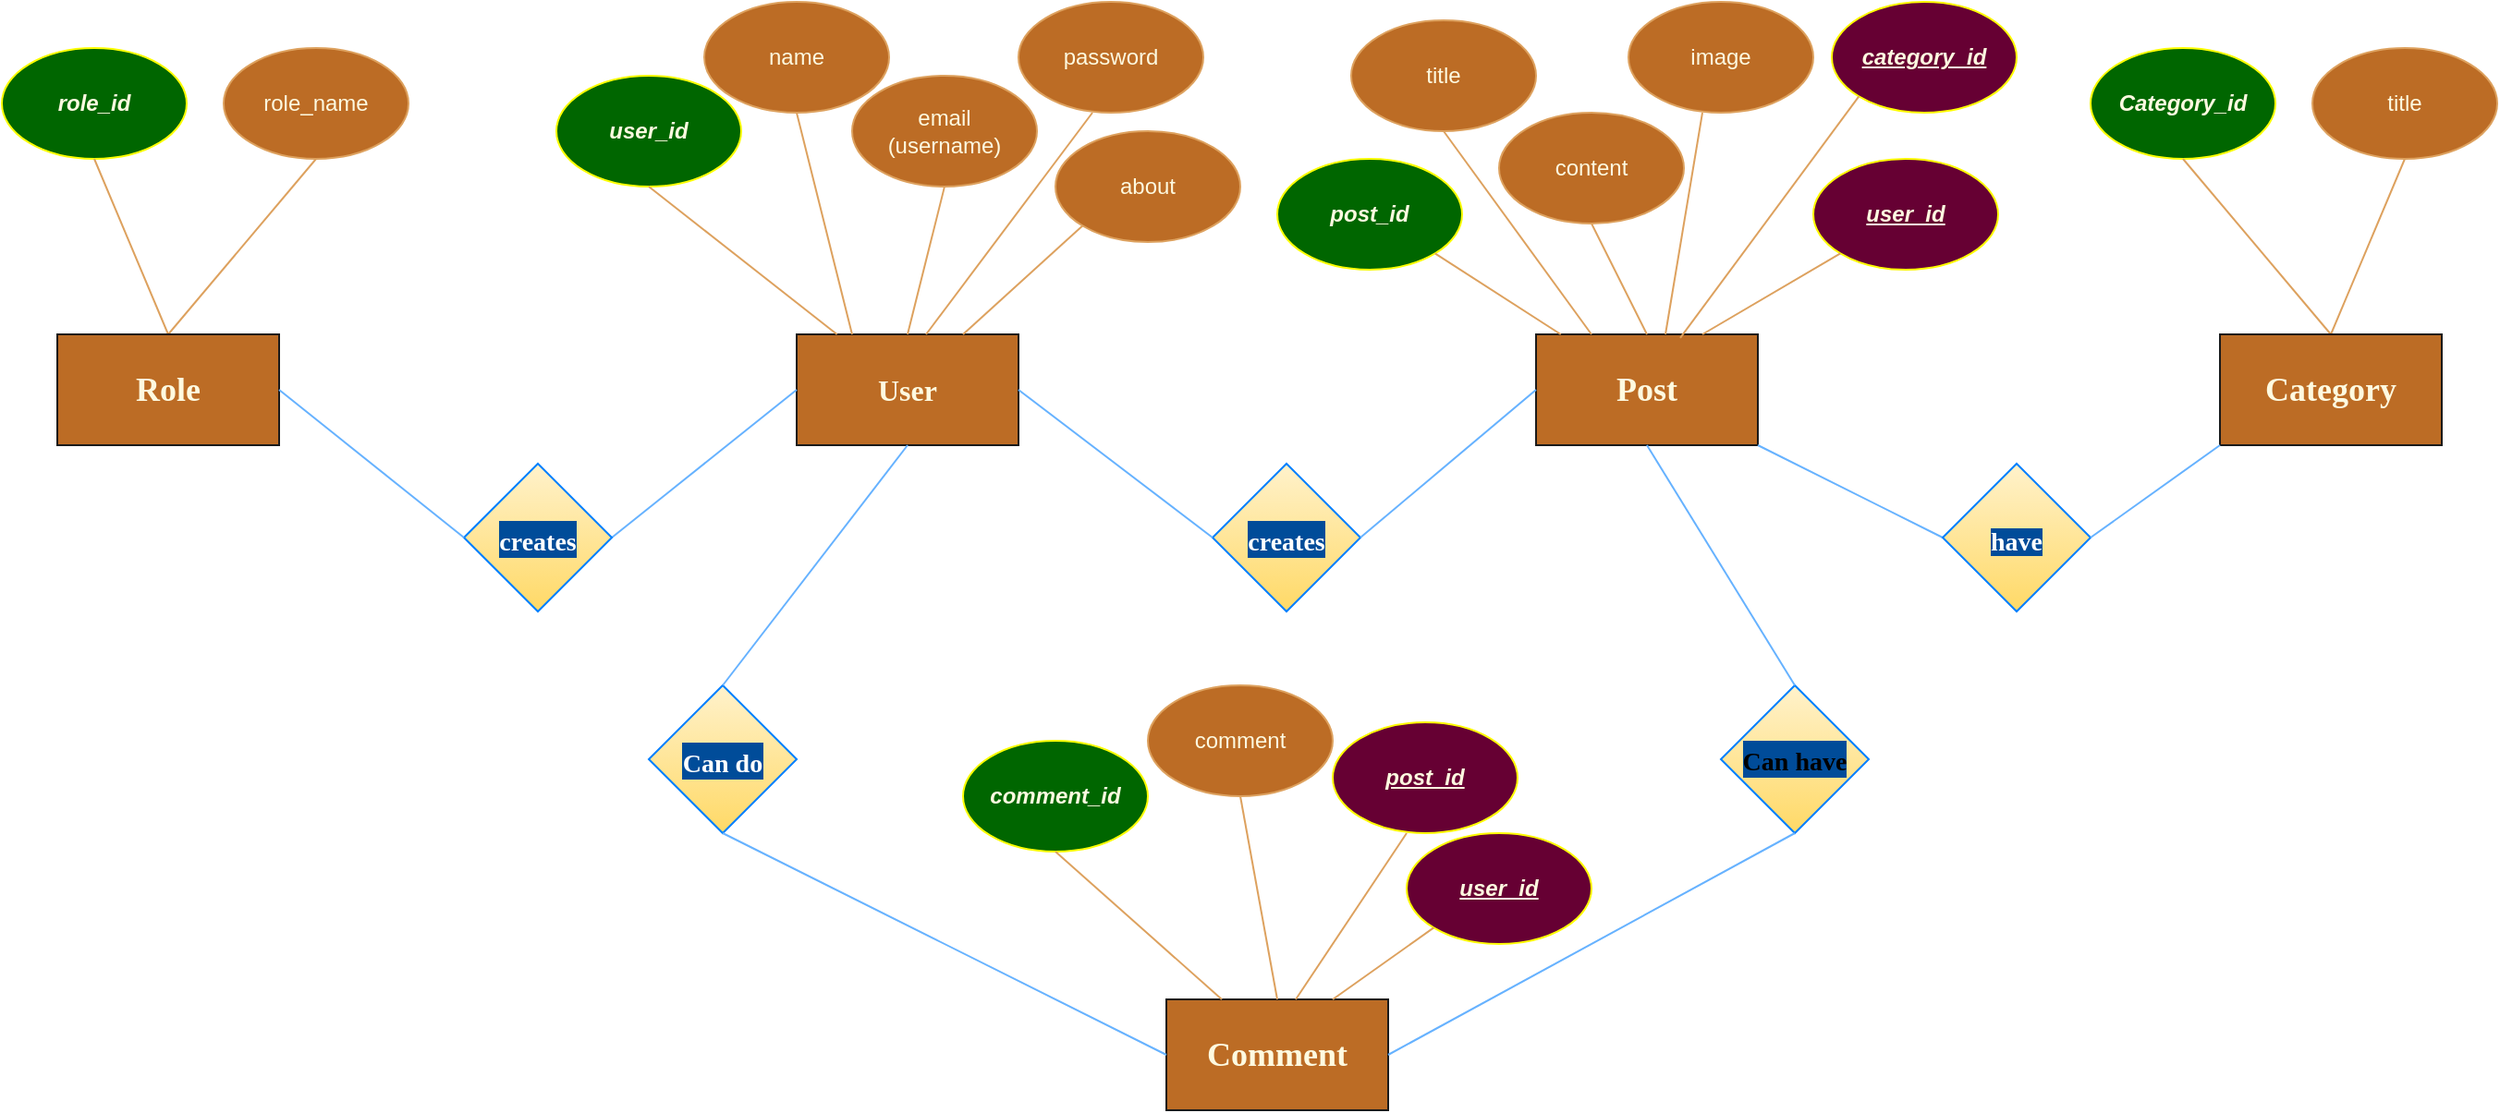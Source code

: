 <mxfile version="20.8.3" type="github">
  <diagram id="ZXvqH0MlAdmIT3FwRpjf" name="Page-1">
    <mxGraphModel dx="1908" dy="566" grid="1" gridSize="10" guides="1" tooltips="1" connect="1" arrows="1" fold="1" page="1" pageScale="1" pageWidth="850" pageHeight="1100" math="0" shadow="0">
      <root>
        <mxCell id="0" />
        <mxCell id="1" parent="0" />
        <mxCell id="DmoJbmKdrY1FPeq_1Mu5-1" value="&lt;i&gt;&lt;b&gt;user_id&lt;/b&gt;&lt;/i&gt;" style="ellipse;whiteSpace=wrap;html=1;labelBackgroundColor=none;fillColor=#006600;strokeColor=#FFFF00;fontColor=#FEFAE0;" vertex="1" parent="1">
          <mxGeometry x="30" y="70" width="100" height="60" as="geometry" />
        </mxCell>
        <mxCell id="DmoJbmKdrY1FPeq_1Mu5-2" value="&lt;h2&gt;&lt;font size=&quot;3&quot;&gt;&lt;font face=&quot;Times New Roman&quot;&gt;User&lt;/font&gt;&lt;/font&gt;&lt;br&gt;&lt;/h2&gt;" style="rounded=0;whiteSpace=wrap;html=1;labelBackgroundColor=none;fillColor=#BC6C25;strokeColor=#1A1A1A;fontColor=#FEFAE0;align=center;" vertex="1" parent="1">
          <mxGeometry x="160" y="210" width="120" height="60" as="geometry" />
        </mxCell>
        <mxCell id="DmoJbmKdrY1FPeq_1Mu5-3" value="" style="endArrow=none;html=1;rounded=0;strokeColor=#DDA15E;fontColor=#FEFAE0;fillColor=#BC6C25;entryX=0.5;entryY=1;entryDx=0;entryDy=0;" edge="1" parent="1" source="DmoJbmKdrY1FPeq_1Mu5-2" target="DmoJbmKdrY1FPeq_1Mu5-1">
          <mxGeometry width="50" height="50" relative="1" as="geometry">
            <mxPoint x="400" y="320" as="sourcePoint" />
            <mxPoint x="450" y="270" as="targetPoint" />
          </mxGeometry>
        </mxCell>
        <mxCell id="DmoJbmKdrY1FPeq_1Mu5-4" value="name" style="ellipse;whiteSpace=wrap;html=1;labelBackgroundColor=none;fillColor=#BC6C25;strokeColor=#DDA15E;fontColor=#FEFAE0;" vertex="1" parent="1">
          <mxGeometry x="110" y="30" width="100" height="60" as="geometry" />
        </mxCell>
        <mxCell id="DmoJbmKdrY1FPeq_1Mu5-5" value="" style="endArrow=none;html=1;rounded=0;strokeColor=#DDA15E;fontColor=#FEFAE0;fillColor=#BC6C25;entryX=0.5;entryY=1;entryDx=0;entryDy=0;exitX=0.25;exitY=0;exitDx=0;exitDy=0;" edge="1" target="DmoJbmKdrY1FPeq_1Mu5-4" parent="1" source="DmoJbmKdrY1FPeq_1Mu5-2">
          <mxGeometry width="50" height="50" relative="1" as="geometry">
            <mxPoint x="301.818" y="190" as="sourcePoint" />
            <mxPoint x="570" y="250" as="targetPoint" />
          </mxGeometry>
        </mxCell>
        <mxCell id="DmoJbmKdrY1FPeq_1Mu5-6" value="password" style="ellipse;whiteSpace=wrap;html=1;labelBackgroundColor=none;fillColor=#BC6C25;strokeColor=#DDA15E;fontColor=#FEFAE0;" vertex="1" parent="1">
          <mxGeometry x="280" y="30" width="100" height="60" as="geometry" />
        </mxCell>
        <mxCell id="DmoJbmKdrY1FPeq_1Mu5-7" value="" style="endArrow=none;html=1;rounded=0;strokeColor=#DDA15E;fontColor=#FEFAE0;fillColor=#BC6C25;entryX=0.4;entryY=1;entryDx=0;entryDy=0;entryPerimeter=0;" edge="1" target="DmoJbmKdrY1FPeq_1Mu5-6" parent="1">
          <mxGeometry width="50" height="50" relative="1" as="geometry">
            <mxPoint x="230" y="210" as="sourcePoint" />
            <mxPoint x="740" y="250" as="targetPoint" />
          </mxGeometry>
        </mxCell>
        <mxCell id="DmoJbmKdrY1FPeq_1Mu5-8" value="&lt;div&gt;email &lt;br&gt;&lt;/div&gt;&lt;div&gt;(username)&lt;/div&gt;" style="ellipse;whiteSpace=wrap;html=1;labelBackgroundColor=none;fillColor=#BC6C25;strokeColor=#DDA15E;fontColor=#FEFAE0;" vertex="1" parent="1">
          <mxGeometry x="190" y="70" width="100" height="60" as="geometry" />
        </mxCell>
        <mxCell id="DmoJbmKdrY1FPeq_1Mu5-9" value="" style="endArrow=none;html=1;rounded=0;strokeColor=#DDA15E;fontColor=#FEFAE0;fillColor=#BC6C25;entryX=0.5;entryY=1;entryDx=0;entryDy=0;exitX=0.5;exitY=0;exitDx=0;exitDy=0;" edge="1" target="DmoJbmKdrY1FPeq_1Mu5-8" parent="1" source="DmoJbmKdrY1FPeq_1Mu5-2">
          <mxGeometry width="50" height="50" relative="1" as="geometry">
            <mxPoint x="250" y="210" as="sourcePoint" />
            <mxPoint x="640" y="290" as="targetPoint" />
          </mxGeometry>
        </mxCell>
        <mxCell id="DmoJbmKdrY1FPeq_1Mu5-10" value="about" style="ellipse;whiteSpace=wrap;html=1;labelBackgroundColor=none;fillColor=#BC6C25;strokeColor=#DDA15E;fontColor=#FEFAE0;" vertex="1" parent="1">
          <mxGeometry x="300" y="100" width="100" height="60" as="geometry" />
        </mxCell>
        <mxCell id="DmoJbmKdrY1FPeq_1Mu5-11" value="" style="endArrow=none;html=1;rounded=0;strokeColor=#DDA15E;fontColor=#FEFAE0;fillColor=#BC6C25;exitX=0.75;exitY=0;exitDx=0;exitDy=0;entryX=0;entryY=1;entryDx=0;entryDy=0;" edge="1" target="DmoJbmKdrY1FPeq_1Mu5-10" parent="1" source="DmoJbmKdrY1FPeq_1Mu5-2">
          <mxGeometry width="50" height="50" relative="1" as="geometry">
            <mxPoint x="460" y="240" as="sourcePoint" />
            <mxPoint x="320" y="150" as="targetPoint" />
          </mxGeometry>
        </mxCell>
        <mxCell id="DmoJbmKdrY1FPeq_1Mu5-12" value="&lt;i&gt;&lt;b&gt;post_id&lt;/b&gt;&lt;/i&gt;" style="ellipse;whiteSpace=wrap;html=1;labelBackgroundColor=none;fillColor=#006600;strokeColor=#FFFF00;fontColor=#FEFAE0;" vertex="1" parent="1">
          <mxGeometry x="420" y="115" width="100" height="60" as="geometry" />
        </mxCell>
        <mxCell id="DmoJbmKdrY1FPeq_1Mu5-13" value="&lt;h2&gt;&lt;font face=&quot;Times New Roman&quot;&gt;Post&lt;/font&gt;&lt;br&gt;&lt;/h2&gt;" style="rounded=0;whiteSpace=wrap;html=1;labelBackgroundColor=none;fillColor=#BC6C25;strokeColor=#1A1A1A;fontColor=#FEFAE0;align=center;" vertex="1" parent="1">
          <mxGeometry x="560" y="210" width="120" height="60" as="geometry" />
        </mxCell>
        <mxCell id="DmoJbmKdrY1FPeq_1Mu5-14" value="" style="endArrow=none;html=1;rounded=0;strokeColor=#DDA15E;fontColor=#FEFAE0;fillColor=#BC6C25;entryX=1;entryY=1;entryDx=0;entryDy=0;" edge="1" source="DmoJbmKdrY1FPeq_1Mu5-13" target="DmoJbmKdrY1FPeq_1Mu5-12" parent="1">
          <mxGeometry width="50" height="50" relative="1" as="geometry">
            <mxPoint x="800" y="320" as="sourcePoint" />
            <mxPoint x="480" y="130" as="targetPoint" />
          </mxGeometry>
        </mxCell>
        <mxCell id="DmoJbmKdrY1FPeq_1Mu5-15" value="title" style="ellipse;whiteSpace=wrap;html=1;labelBackgroundColor=none;fillColor=#BC6C25;strokeColor=#DDA15E;fontColor=#FEFAE0;" vertex="1" parent="1">
          <mxGeometry x="460" y="40" width="100" height="60" as="geometry" />
        </mxCell>
        <mxCell id="DmoJbmKdrY1FPeq_1Mu5-16" value="" style="endArrow=none;html=1;rounded=0;strokeColor=#DDA15E;fontColor=#FEFAE0;fillColor=#BC6C25;entryX=0.5;entryY=1;entryDx=0;entryDy=0;exitX=0.25;exitY=0;exitDx=0;exitDy=0;" edge="1" source="DmoJbmKdrY1FPeq_1Mu5-13" target="DmoJbmKdrY1FPeq_1Mu5-15" parent="1">
          <mxGeometry width="50" height="50" relative="1" as="geometry">
            <mxPoint x="701.818" y="190" as="sourcePoint" />
            <mxPoint x="970" y="250" as="targetPoint" />
          </mxGeometry>
        </mxCell>
        <mxCell id="DmoJbmKdrY1FPeq_1Mu5-17" value="image" style="ellipse;whiteSpace=wrap;html=1;labelBackgroundColor=none;fillColor=#BC6C25;strokeColor=#DDA15E;fontColor=#FEFAE0;" vertex="1" parent="1">
          <mxGeometry x="610" y="30" width="100" height="60" as="geometry" />
        </mxCell>
        <mxCell id="DmoJbmKdrY1FPeq_1Mu5-18" value="" style="endArrow=none;html=1;rounded=0;strokeColor=#DDA15E;fontColor=#FEFAE0;fillColor=#BC6C25;entryX=0.4;entryY=1;entryDx=0;entryDy=0;entryPerimeter=0;" edge="1" target="DmoJbmKdrY1FPeq_1Mu5-17" parent="1">
          <mxGeometry width="50" height="50" relative="1" as="geometry">
            <mxPoint x="630" y="210" as="sourcePoint" />
            <mxPoint x="1140" y="250" as="targetPoint" />
          </mxGeometry>
        </mxCell>
        <mxCell id="DmoJbmKdrY1FPeq_1Mu5-19" value="content" style="ellipse;whiteSpace=wrap;html=1;labelBackgroundColor=none;fillColor=#BC6C25;strokeColor=#DDA15E;fontColor=#FEFAE0;" vertex="1" parent="1">
          <mxGeometry x="540" y="90" width="100" height="60" as="geometry" />
        </mxCell>
        <mxCell id="DmoJbmKdrY1FPeq_1Mu5-20" value="" style="endArrow=none;html=1;rounded=0;strokeColor=#DDA15E;fontColor=#FEFAE0;fillColor=#BC6C25;entryX=0.5;entryY=1;entryDx=0;entryDy=0;exitX=0.5;exitY=0;exitDx=0;exitDy=0;" edge="1" source="DmoJbmKdrY1FPeq_1Mu5-13" target="DmoJbmKdrY1FPeq_1Mu5-19" parent="1">
          <mxGeometry width="50" height="50" relative="1" as="geometry">
            <mxPoint x="650" y="210" as="sourcePoint" />
            <mxPoint x="1040" y="290" as="targetPoint" />
          </mxGeometry>
        </mxCell>
        <mxCell id="DmoJbmKdrY1FPeq_1Mu5-21" value="&lt;u&gt;&lt;i&gt;&lt;b&gt;user_id&lt;/b&gt;&lt;/i&gt;&lt;/u&gt;" style="ellipse;whiteSpace=wrap;html=1;labelBackgroundColor=none;fillColor=#660033;strokeColor=#FFFF00;fontColor=#FEFAE0;" vertex="1" parent="1">
          <mxGeometry x="710" y="115" width="100" height="60" as="geometry" />
        </mxCell>
        <mxCell id="DmoJbmKdrY1FPeq_1Mu5-22" value="" style="endArrow=none;html=1;rounded=0;strokeColor=#DDA15E;fontColor=#FEFAE0;fillColor=#BC6C25;exitX=0.75;exitY=0;exitDx=0;exitDy=0;entryX=0;entryY=1;entryDx=0;entryDy=0;" edge="1" source="DmoJbmKdrY1FPeq_1Mu5-13" target="DmoJbmKdrY1FPeq_1Mu5-21" parent="1">
          <mxGeometry width="50" height="50" relative="1" as="geometry">
            <mxPoint x="860" y="240" as="sourcePoint" />
            <mxPoint x="720" y="150" as="targetPoint" />
          </mxGeometry>
        </mxCell>
        <mxCell id="DmoJbmKdrY1FPeq_1Mu5-23" value="&lt;h3&gt;&lt;font style=&quot;font-size: 18px;&quot;&gt;&lt;span style=&quot;background-color: rgb(0, 76, 153);&quot;&gt;&lt;font style=&quot;font-size: 14px;&quot;&gt;&lt;font color=&quot;#fff&quot;&gt;creates&lt;/font&gt;&lt;/font&gt;&lt;/span&gt;&lt;/font&gt;&lt;/h3&gt;" style="rhombus;whiteSpace=wrap;html=1;fontFamily=Times New Roman;fontSize=18;fillColor=#fff2cc;strokeColor=#007FFF;gradientColor=#ffd966;" vertex="1" parent="1">
          <mxGeometry x="385" y="280" width="80" height="80" as="geometry" />
        </mxCell>
        <mxCell id="DmoJbmKdrY1FPeq_1Mu5-25" value="" style="endArrow=none;html=1;rounded=0;strokeColor=#66B2FF;fontColor=#FEFAE0;fillColor=#BC6C25;exitX=1;exitY=0.5;exitDx=0;exitDy=0;entryX=0;entryY=0.5;entryDx=0;entryDy=0;" edge="1" parent="1" source="DmoJbmKdrY1FPeq_1Mu5-2" target="DmoJbmKdrY1FPeq_1Mu5-23">
          <mxGeometry width="50" height="50" relative="1" as="geometry">
            <mxPoint x="250" y="210" as="sourcePoint" />
            <mxPoint x="420" y="240" as="targetPoint" />
            <Array as="points" />
          </mxGeometry>
        </mxCell>
        <mxCell id="DmoJbmKdrY1FPeq_1Mu5-28" value="" style="endArrow=none;html=1;rounded=0;strokeColor=#66B2FF;fontFamily=Times New Roman;fontSize=18;fontColor=#FFFFFF;fillColor=#BC6C25;entryX=0;entryY=0.5;entryDx=0;entryDy=0;exitX=1;exitY=0.5;exitDx=0;exitDy=0;entryPerimeter=0;" edge="1" parent="1" source="DmoJbmKdrY1FPeq_1Mu5-23" target="DmoJbmKdrY1FPeq_1Mu5-13">
          <mxGeometry width="50" height="50" relative="1" as="geometry">
            <mxPoint x="400" y="320" as="sourcePoint" />
            <mxPoint x="450" y="270" as="targetPoint" />
          </mxGeometry>
        </mxCell>
        <mxCell id="DmoJbmKdrY1FPeq_1Mu5-29" value="1" style="text;html=1;align=center;verticalAlign=middle;resizable=0;points=[];autosize=1;strokeColor=none;fillColor=none;fontSize=18;fontFamily=Times New Roman;fontColor=#FFFFFF;" vertex="1" parent="1">
          <mxGeometry x="350" y="260" width="30" height="40" as="geometry" />
        </mxCell>
        <mxCell id="DmoJbmKdrY1FPeq_1Mu5-30" value="N" style="text;html=1;align=center;verticalAlign=middle;resizable=0;points=[];autosize=1;strokeColor=none;fillColor=none;fontSize=18;fontFamily=Times New Roman;fontColor=#FFFFFF;" vertex="1" parent="1">
          <mxGeometry x="465" y="260" width="40" height="40" as="geometry" />
        </mxCell>
        <mxCell id="DmoJbmKdrY1FPeq_1Mu5-40" value="&lt;h2&gt;&lt;font face=&quot;Times New Roman&quot;&gt;Comment&lt;/font&gt;&lt;/h2&gt;" style="rounded=0;whiteSpace=wrap;html=1;labelBackgroundColor=none;fillColor=#BC6C25;strokeColor=#1A1A1A;fontColor=#FEFAE0;align=center;" vertex="1" parent="1">
          <mxGeometry x="360" y="570" width="120" height="60" as="geometry" />
        </mxCell>
        <mxCell id="DmoJbmKdrY1FPeq_1Mu5-41" value="&lt;i&gt;&lt;b&gt;comment_id&lt;/b&gt;&lt;/i&gt;" style="ellipse;whiteSpace=wrap;html=1;labelBackgroundColor=none;fillColor=#006600;strokeColor=#FFFF00;fontColor=#FEFAE0;" vertex="1" parent="1">
          <mxGeometry x="250" y="430" width="100" height="60" as="geometry" />
        </mxCell>
        <mxCell id="DmoJbmKdrY1FPeq_1Mu5-42" value="" style="endArrow=none;html=1;rounded=0;strokeColor=#DDA15E;fontColor=#FEFAE0;fillColor=#BC6C25;exitX=0.25;exitY=0;exitDx=0;exitDy=0;entryX=0.5;entryY=1;entryDx=0;entryDy=0;" edge="1" source="DmoJbmKdrY1FPeq_1Mu5-40" target="DmoJbmKdrY1FPeq_1Mu5-41" parent="1">
          <mxGeometry width="50" height="50" relative="1" as="geometry">
            <mxPoint x="501.818" y="550" as="sourcePoint" />
            <mxPoint x="320" y="480" as="targetPoint" />
          </mxGeometry>
        </mxCell>
        <mxCell id="DmoJbmKdrY1FPeq_1Mu5-43" value="&lt;u&gt;&lt;i&gt;&lt;b&gt;post_id&lt;/b&gt;&lt;/i&gt;&lt;/u&gt;" style="ellipse;whiteSpace=wrap;html=1;labelBackgroundColor=none;fillColor=#660033;strokeColor=#FFFF00;fontColor=#FEFAE0;" vertex="1" parent="1">
          <mxGeometry x="450" y="420" width="100" height="60" as="geometry" />
        </mxCell>
        <mxCell id="DmoJbmKdrY1FPeq_1Mu5-44" value="" style="endArrow=none;html=1;rounded=0;strokeColor=#DDA15E;fontColor=#FEFAE0;fillColor=#BC6C25;entryX=0.4;entryY=1;entryDx=0;entryDy=0;entryPerimeter=0;" edge="1" target="DmoJbmKdrY1FPeq_1Mu5-43" parent="1">
          <mxGeometry width="50" height="50" relative="1" as="geometry">
            <mxPoint x="430" y="570" as="sourcePoint" />
            <mxPoint x="940" y="610" as="targetPoint" />
          </mxGeometry>
        </mxCell>
        <mxCell id="DmoJbmKdrY1FPeq_1Mu5-45" value="comment" style="ellipse;whiteSpace=wrap;html=1;labelBackgroundColor=none;fillColor=#BC6C25;strokeColor=#DDA15E;fontColor=#FEFAE0;" vertex="1" parent="1">
          <mxGeometry x="350" y="400" width="100" height="60" as="geometry" />
        </mxCell>
        <mxCell id="DmoJbmKdrY1FPeq_1Mu5-46" value="" style="endArrow=none;html=1;rounded=0;strokeColor=#DDA15E;fontColor=#FEFAE0;fillColor=#BC6C25;entryX=0.5;entryY=1;entryDx=0;entryDy=0;exitX=0.5;exitY=0;exitDx=0;exitDy=0;" edge="1" source="DmoJbmKdrY1FPeq_1Mu5-40" target="DmoJbmKdrY1FPeq_1Mu5-45" parent="1">
          <mxGeometry width="50" height="50" relative="1" as="geometry">
            <mxPoint x="450" y="570" as="sourcePoint" />
            <mxPoint x="840" y="650" as="targetPoint" />
          </mxGeometry>
        </mxCell>
        <mxCell id="DmoJbmKdrY1FPeq_1Mu5-47" value="&lt;u&gt;&lt;i&gt;&lt;b&gt;user_id&lt;/b&gt;&lt;/i&gt;&lt;/u&gt;" style="ellipse;whiteSpace=wrap;html=1;labelBackgroundColor=none;fillColor=#660033;strokeColor=#FFFF00;fontColor=#FEFAE0;" vertex="1" parent="1">
          <mxGeometry x="490" y="480" width="100" height="60" as="geometry" />
        </mxCell>
        <mxCell id="DmoJbmKdrY1FPeq_1Mu5-48" value="" style="endArrow=none;html=1;rounded=0;strokeColor=#DDA15E;fontColor=#FEFAE0;fillColor=#BC6C25;exitX=0.75;exitY=0;exitDx=0;exitDy=0;entryX=0;entryY=1;entryDx=0;entryDy=0;" edge="1" source="DmoJbmKdrY1FPeq_1Mu5-40" target="DmoJbmKdrY1FPeq_1Mu5-47" parent="1">
          <mxGeometry width="50" height="50" relative="1" as="geometry">
            <mxPoint x="660" y="600" as="sourcePoint" />
            <mxPoint x="520" y="510" as="targetPoint" />
          </mxGeometry>
        </mxCell>
        <mxCell id="DmoJbmKdrY1FPeq_1Mu5-60" value="&lt;h3&gt;&lt;font style=&quot;font-size: 18px;&quot;&gt;&lt;span style=&quot;background-color: rgb(0, 76, 153);&quot;&gt;&lt;font style=&quot;font-size: 14px;&quot; color=&quot;#FFFFFF&quot;&gt;Can do&lt;/font&gt;&lt;/span&gt;&lt;/font&gt;&lt;/h3&gt;" style="rhombus;whiteSpace=wrap;html=1;fontFamily=Times New Roman;fontSize=18;fillColor=#fff2cc;strokeColor=#007FFF;gradientColor=#ffd966;" vertex="1" parent="1">
          <mxGeometry x="80" y="400" width="80" height="80" as="geometry" />
        </mxCell>
        <mxCell id="DmoJbmKdrY1FPeq_1Mu5-63" value="" style="endArrow=none;html=1;rounded=0;strokeColor=#66B2FF;fontFamily=Times New Roman;fontSize=18;fontColor=#FFFFFF;fillColor=#BC6C25;exitX=0.5;exitY=1;exitDx=0;exitDy=0;entryX=0;entryY=0.5;entryDx=0;entryDy=0;" edge="1" parent="1" source="DmoJbmKdrY1FPeq_1Mu5-60" target="DmoJbmKdrY1FPeq_1Mu5-40">
          <mxGeometry width="50" height="50" relative="1" as="geometry">
            <mxPoint x="400" y="480" as="sourcePoint" />
            <mxPoint x="450" y="440" as="targetPoint" />
          </mxGeometry>
        </mxCell>
        <mxCell id="DmoJbmKdrY1FPeq_1Mu5-64" value="" style="endArrow=none;html=1;rounded=0;strokeColor=#66B2FF;fontFamily=Times New Roman;fontSize=18;fontColor=#FFFFFF;fillColor=#BC6C25;entryX=0.5;entryY=1;entryDx=0;entryDy=0;exitX=0.5;exitY=0;exitDx=0;exitDy=0;" edge="1" parent="1" source="DmoJbmKdrY1FPeq_1Mu5-60" target="DmoJbmKdrY1FPeq_1Mu5-2">
          <mxGeometry width="50" height="50" relative="1" as="geometry">
            <mxPoint x="400" y="480" as="sourcePoint" />
            <mxPoint x="450" y="430" as="targetPoint" />
          </mxGeometry>
        </mxCell>
        <mxCell id="DmoJbmKdrY1FPeq_1Mu5-65" value="1" style="text;html=1;align=center;verticalAlign=middle;resizable=0;points=[];autosize=1;strokeColor=none;fillColor=none;fontSize=18;fontFamily=Times New Roman;fontColor=#FFFFFF;" vertex="1" parent="1">
          <mxGeometry x="150" y="350" width="30" height="40" as="geometry" />
        </mxCell>
        <mxCell id="DmoJbmKdrY1FPeq_1Mu5-66" value="N" style="text;html=1;align=center;verticalAlign=middle;resizable=0;points=[];autosize=1;strokeColor=none;fillColor=none;fontSize=18;fontFamily=Times New Roman;fontColor=#FFFFFF;" vertex="1" parent="1">
          <mxGeometry x="150" y="470" width="40" height="40" as="geometry" />
        </mxCell>
        <mxCell id="DmoJbmKdrY1FPeq_1Mu5-67" value="&lt;h4&gt;&lt;span style=&quot;background-color: rgb(0, 76, 153);&quot;&gt;&lt;font style=&quot;font-size: 14px;&quot;&gt;Can have&lt;/font&gt;&lt;/span&gt;&lt;/h4&gt;" style="rhombus;whiteSpace=wrap;html=1;fontFamily=Times New Roman;fontSize=18;fillColor=#fff2cc;strokeColor=#007FFF;gradientColor=#ffd966;" vertex="1" parent="1">
          <mxGeometry x="660" y="400" width="80" height="80" as="geometry" />
        </mxCell>
        <mxCell id="DmoJbmKdrY1FPeq_1Mu5-68" value="" style="endArrow=none;html=1;rounded=0;strokeColor=#66B2FF;fontFamily=Times New Roman;fontSize=18;fontColor=#FFFFFF;fillColor=#BC6C25;entryX=0.5;entryY=1;entryDx=0;entryDy=0;exitX=0.5;exitY=0;exitDx=0;exitDy=0;" edge="1" source="DmoJbmKdrY1FPeq_1Mu5-67" parent="1" target="DmoJbmKdrY1FPeq_1Mu5-13">
          <mxGeometry width="50" height="50" relative="1" as="geometry">
            <mxPoint x="550" y="460" as="sourcePoint" />
            <mxPoint x="710" y="380" as="targetPoint" />
          </mxGeometry>
        </mxCell>
        <mxCell id="DmoJbmKdrY1FPeq_1Mu5-69" value="1" style="text;html=1;align=center;verticalAlign=middle;resizable=0;points=[];autosize=1;strokeColor=none;fillColor=none;fontSize=18;fontFamily=Times New Roman;fontColor=#FFFFFF;" vertex="1" parent="1">
          <mxGeometry x="640" y="350" width="30" height="40" as="geometry" />
        </mxCell>
        <mxCell id="DmoJbmKdrY1FPeq_1Mu5-70" value="N" style="text;html=1;align=center;verticalAlign=middle;resizable=0;points=[];autosize=1;strokeColor=none;fillColor=none;fontSize=18;fontFamily=Times New Roman;fontColor=#FFFFFF;" vertex="1" parent="1">
          <mxGeometry x="630" y="470" width="40" height="40" as="geometry" />
        </mxCell>
        <mxCell id="DmoJbmKdrY1FPeq_1Mu5-71" value="" style="endArrow=none;html=1;rounded=0;strokeColor=#66B2FF;fontColor=#FEFAE0;fillColor=#BC6C25;exitX=1;exitY=0.5;exitDx=0;exitDy=0;entryX=0.5;entryY=1;entryDx=0;entryDy=0;" edge="1" target="DmoJbmKdrY1FPeq_1Mu5-67" parent="1" source="DmoJbmKdrY1FPeq_1Mu5-40">
          <mxGeometry width="50" height="50" relative="1" as="geometry">
            <mxPoint x="570" y="375" as="sourcePoint" />
            <mxPoint x="710" y="375" as="targetPoint" />
            <Array as="points" />
          </mxGeometry>
        </mxCell>
        <mxCell id="DmoJbmKdrY1FPeq_1Mu5-73" value="&lt;i&gt;&lt;b&gt;Category_id&lt;/b&gt;&lt;/i&gt;" style="ellipse;whiteSpace=wrap;html=1;labelBackgroundColor=none;fillColor=#006600;strokeColor=#FFFF00;fontColor=#FEFAE0;" vertex="1" parent="1">
          <mxGeometry x="860" y="55" width="100" height="60" as="geometry" />
        </mxCell>
        <mxCell id="DmoJbmKdrY1FPeq_1Mu5-74" value="title" style="ellipse;whiteSpace=wrap;html=1;labelBackgroundColor=none;fillColor=#BC6C25;strokeColor=#DDA15E;fontColor=#FEFAE0;" vertex="1" parent="1">
          <mxGeometry x="980" y="55" width="100" height="60" as="geometry" />
        </mxCell>
        <mxCell id="DmoJbmKdrY1FPeq_1Mu5-75" value="" style="endArrow=none;html=1;rounded=0;strokeColor=#DDA15E;fontColor=#FEFAE0;fillColor=#BC6C25;entryX=0.5;entryY=1;entryDx=0;entryDy=0;exitX=0.5;exitY=0;exitDx=0;exitDy=0;" edge="1" source="DmoJbmKdrY1FPeq_1Mu5-77" target="DmoJbmKdrY1FPeq_1Mu5-74" parent="1">
          <mxGeometry width="50" height="50" relative="1" as="geometry">
            <mxPoint x="1060" y="210" as="sourcePoint" />
            <mxPoint x="1450" y="290" as="targetPoint" />
          </mxGeometry>
        </mxCell>
        <mxCell id="DmoJbmKdrY1FPeq_1Mu5-76" value="" style="endArrow=none;html=1;rounded=0;strokeColor=#DDA15E;fontColor=#FEFAE0;fillColor=#BC6C25;exitX=0.5;exitY=0;exitDx=0;exitDy=0;entryX=0.5;entryY=1;entryDx=0;entryDy=0;" edge="1" source="DmoJbmKdrY1FPeq_1Mu5-77" target="DmoJbmKdrY1FPeq_1Mu5-73" parent="1">
          <mxGeometry width="50" height="50" relative="1" as="geometry">
            <mxPoint x="1111.818" y="190" as="sourcePoint" />
            <mxPoint x="930" y="120" as="targetPoint" />
          </mxGeometry>
        </mxCell>
        <mxCell id="DmoJbmKdrY1FPeq_1Mu5-77" value="&lt;h2&gt;&lt;font style=&quot;font-size: 18px;&quot; face=&quot;Times New Roman&quot;&gt;Category&lt;/font&gt;&lt;/h2&gt;" style="rounded=0;whiteSpace=wrap;html=1;labelBackgroundColor=none;fillColor=#BC6C25;strokeColor=#1A1A1A;fontColor=#FEFAE0;align=center;" vertex="1" parent="1">
          <mxGeometry x="930" y="210" width="120" height="60" as="geometry" />
        </mxCell>
        <mxCell id="DmoJbmKdrY1FPeq_1Mu5-78" value="" style="endArrow=none;html=1;rounded=0;strokeColor=#66B2FF;fontColor=#FEFAE0;fillColor=#BC6C25;exitX=1;exitY=1;exitDx=0;exitDy=0;entryX=0;entryY=0.5;entryDx=0;entryDy=0;" edge="1" target="DmoJbmKdrY1FPeq_1Mu5-80" parent="1" source="DmoJbmKdrY1FPeq_1Mu5-13">
          <mxGeometry width="50" height="50" relative="1" as="geometry">
            <mxPoint x="660" y="240" as="sourcePoint" />
            <mxPoint x="800" y="240" as="targetPoint" />
            <Array as="points" />
          </mxGeometry>
        </mxCell>
        <mxCell id="DmoJbmKdrY1FPeq_1Mu5-79" value="N" style="text;html=1;align=center;verticalAlign=middle;resizable=0;points=[];autosize=1;strokeColor=none;fillColor=none;fontSize=18;fontFamily=Times New Roman;fontColor=#FFFFFF;" vertex="1" parent="1">
          <mxGeometry x="730" y="260" width="40" height="40" as="geometry" />
        </mxCell>
        <mxCell id="DmoJbmKdrY1FPeq_1Mu5-80" value="&lt;h3&gt;&lt;font style=&quot;font-size: 14px;&quot;&gt;&lt;span style=&quot;background-color: rgb(0, 76, 153);&quot;&gt;&lt;font color=&quot;#FFFFFF&quot;&gt;have&lt;/font&gt;&lt;/span&gt;&lt;/font&gt;&lt;/h3&gt;" style="rhombus;whiteSpace=wrap;html=1;fontFamily=Times New Roman;fontSize=18;fillColor=#fff2cc;strokeColor=#007FFF;gradientColor=#ffd966;" vertex="1" parent="1">
          <mxGeometry x="780" y="280" width="80" height="80" as="geometry" />
        </mxCell>
        <mxCell id="DmoJbmKdrY1FPeq_1Mu5-81" value="1" style="text;html=1;align=center;verticalAlign=middle;resizable=0;points=[];autosize=1;strokeColor=none;fillColor=none;fontSize=18;fontFamily=Times New Roman;fontColor=#FFFFFF;" vertex="1" parent="1">
          <mxGeometry x="880" y="260" width="30" height="40" as="geometry" />
        </mxCell>
        <mxCell id="DmoJbmKdrY1FPeq_1Mu5-82" value="" style="endArrow=none;html=1;rounded=0;strokeColor=#66B2FF;fontFamily=Times New Roman;fontSize=18;fontColor=#FFFFFF;fillColor=#BC6C25;exitX=1;exitY=0.5;exitDx=0;exitDy=0;" edge="1" source="DmoJbmKdrY1FPeq_1Mu5-80" parent="1">
          <mxGeometry width="50" height="50" relative="1" as="geometry">
            <mxPoint x="875" y="320" as="sourcePoint" />
            <mxPoint x="930" y="270" as="targetPoint" />
          </mxGeometry>
        </mxCell>
        <mxCell id="DmoJbmKdrY1FPeq_1Mu5-84" value="&lt;u&gt;&lt;i&gt;&lt;b&gt;category_id&lt;/b&gt;&lt;/i&gt;&lt;/u&gt;" style="ellipse;whiteSpace=wrap;html=1;labelBackgroundColor=none;fillColor=#660033;strokeColor=#FFFF00;fontColor=#FEFAE0;" vertex="1" parent="1">
          <mxGeometry x="720" y="30" width="100" height="60" as="geometry" />
        </mxCell>
        <mxCell id="DmoJbmKdrY1FPeq_1Mu5-85" value="" style="endArrow=none;html=1;rounded=0;strokeColor=#DDA15E;fontColor=#FEFAE0;fillColor=#BC6C25;entryX=0;entryY=1;entryDx=0;entryDy=0;exitX=0.65;exitY=0.033;exitDx=0;exitDy=0;exitPerimeter=0;" edge="1" target="DmoJbmKdrY1FPeq_1Mu5-84" parent="1" source="DmoJbmKdrY1FPeq_1Mu5-13">
          <mxGeometry width="50" height="50" relative="1" as="geometry">
            <mxPoint x="740" y="240" as="sourcePoint" />
            <mxPoint x="1250" y="280" as="targetPoint" />
          </mxGeometry>
        </mxCell>
        <mxCell id="DmoJbmKdrY1FPeq_1Mu5-91" value="&lt;i&gt;&lt;b&gt;role_id&lt;/b&gt;&lt;/i&gt;" style="ellipse;whiteSpace=wrap;html=1;labelBackgroundColor=none;fillColor=#006600;strokeColor=#FFFF00;fontColor=#FEFAE0;" vertex="1" parent="1">
          <mxGeometry x="-270" y="55" width="100" height="60" as="geometry" />
        </mxCell>
        <mxCell id="DmoJbmKdrY1FPeq_1Mu5-92" value="role_name" style="ellipse;whiteSpace=wrap;html=1;labelBackgroundColor=none;fillColor=#BC6C25;strokeColor=#DDA15E;fontColor=#FEFAE0;" vertex="1" parent="1">
          <mxGeometry x="-150" y="55" width="100" height="60" as="geometry" />
        </mxCell>
        <mxCell id="DmoJbmKdrY1FPeq_1Mu5-93" value="" style="endArrow=none;html=1;rounded=0;strokeColor=#DDA15E;fontColor=#FEFAE0;fillColor=#BC6C25;entryX=0.5;entryY=1;entryDx=0;entryDy=0;exitX=0.5;exitY=0;exitDx=0;exitDy=0;" edge="1" source="DmoJbmKdrY1FPeq_1Mu5-95" target="DmoJbmKdrY1FPeq_1Mu5-92" parent="1">
          <mxGeometry width="50" height="50" relative="1" as="geometry">
            <mxPoint x="-70" y="210" as="sourcePoint" />
            <mxPoint x="320" y="290" as="targetPoint" />
          </mxGeometry>
        </mxCell>
        <mxCell id="DmoJbmKdrY1FPeq_1Mu5-94" value="" style="endArrow=none;html=1;rounded=0;strokeColor=#DDA15E;fontColor=#FEFAE0;fillColor=#BC6C25;exitX=0.5;exitY=0;exitDx=0;exitDy=0;entryX=0.5;entryY=1;entryDx=0;entryDy=0;" edge="1" source="DmoJbmKdrY1FPeq_1Mu5-95" target="DmoJbmKdrY1FPeq_1Mu5-91" parent="1">
          <mxGeometry width="50" height="50" relative="1" as="geometry">
            <mxPoint x="-18.182" y="190" as="sourcePoint" />
            <mxPoint x="-200" y="120" as="targetPoint" />
          </mxGeometry>
        </mxCell>
        <mxCell id="DmoJbmKdrY1FPeq_1Mu5-95" value="&lt;h2&gt;&lt;font face=&quot;Times New Roman&quot;&gt;Role&lt;/font&gt;&lt;br&gt;&lt;/h2&gt;" style="rounded=0;whiteSpace=wrap;html=1;labelBackgroundColor=none;fillColor=#BC6C25;strokeColor=#1A1A1A;fontColor=#FEFAE0;align=center;" vertex="1" parent="1">
          <mxGeometry x="-240" y="210" width="120" height="60" as="geometry" />
        </mxCell>
        <mxCell id="DmoJbmKdrY1FPeq_1Mu5-96" value="N" style="text;html=1;align=center;verticalAlign=middle;resizable=0;points=[];autosize=1;strokeColor=none;fillColor=none;fontSize=18;fontFamily=Times New Roman;fontColor=#FFFFFF;" vertex="1" parent="1">
          <mxGeometry x="60" y="260" width="40" height="40" as="geometry" />
        </mxCell>
        <mxCell id="DmoJbmKdrY1FPeq_1Mu5-97" value="" style="endArrow=none;html=1;rounded=0;strokeColor=#66B2FF;fontFamily=Times New Roman;fontSize=18;fontColor=#FFFFFF;fillColor=#BC6C25;entryX=0;entryY=0.5;entryDx=0;entryDy=0;exitX=1;exitY=0.5;exitDx=0;exitDy=0;" edge="1" source="DmoJbmKdrY1FPeq_1Mu5-98" parent="1" target="DmoJbmKdrY1FPeq_1Mu5-2">
          <mxGeometry width="50" height="50" relative="1" as="geometry">
            <mxPoint x="20" y="320" as="sourcePoint" />
            <mxPoint x="180" y="240" as="targetPoint" />
          </mxGeometry>
        </mxCell>
        <mxCell id="DmoJbmKdrY1FPeq_1Mu5-98" value="&lt;h3&gt;&lt;font style=&quot;font-size: 18px;&quot;&gt;&lt;span style=&quot;background-color: rgb(0, 76, 153);&quot;&gt;&lt;font style=&quot;font-size: 14px;&quot;&gt;&lt;font color=&quot;#fff&quot;&gt;creates&lt;/font&gt;&lt;/font&gt;&lt;/span&gt;&lt;/font&gt;&lt;/h3&gt;" style="rhombus;whiteSpace=wrap;html=1;fontFamily=Times New Roman;fontSize=18;fillColor=#fff2cc;strokeColor=#007FFF;gradientColor=#ffd966;" vertex="1" parent="1">
          <mxGeometry x="-20" y="280" width="80" height="80" as="geometry" />
        </mxCell>
        <mxCell id="DmoJbmKdrY1FPeq_1Mu5-99" value="N" style="text;html=1;align=center;verticalAlign=middle;resizable=0;points=[];autosize=1;strokeColor=none;fillColor=none;fontSize=18;fontFamily=Times New Roman;fontColor=#FFFFFF;" vertex="1" parent="1">
          <mxGeometry x="-60" y="260" width="40" height="40" as="geometry" />
        </mxCell>
        <mxCell id="DmoJbmKdrY1FPeq_1Mu5-100" value="" style="endArrow=none;html=1;rounded=0;strokeColor=#66B2FF;fontColor=#FEFAE0;fillColor=#BC6C25;exitX=1;exitY=0.5;exitDx=0;exitDy=0;entryX=0;entryY=0.5;entryDx=0;entryDy=0;" edge="1" target="DmoJbmKdrY1FPeq_1Mu5-98" parent="1" source="DmoJbmKdrY1FPeq_1Mu5-95">
          <mxGeometry width="50" height="50" relative="1" as="geometry">
            <mxPoint x="-100" y="240" as="sourcePoint" />
            <mxPoint x="40" y="240" as="targetPoint" />
            <Array as="points" />
          </mxGeometry>
        </mxCell>
      </root>
    </mxGraphModel>
  </diagram>
</mxfile>
